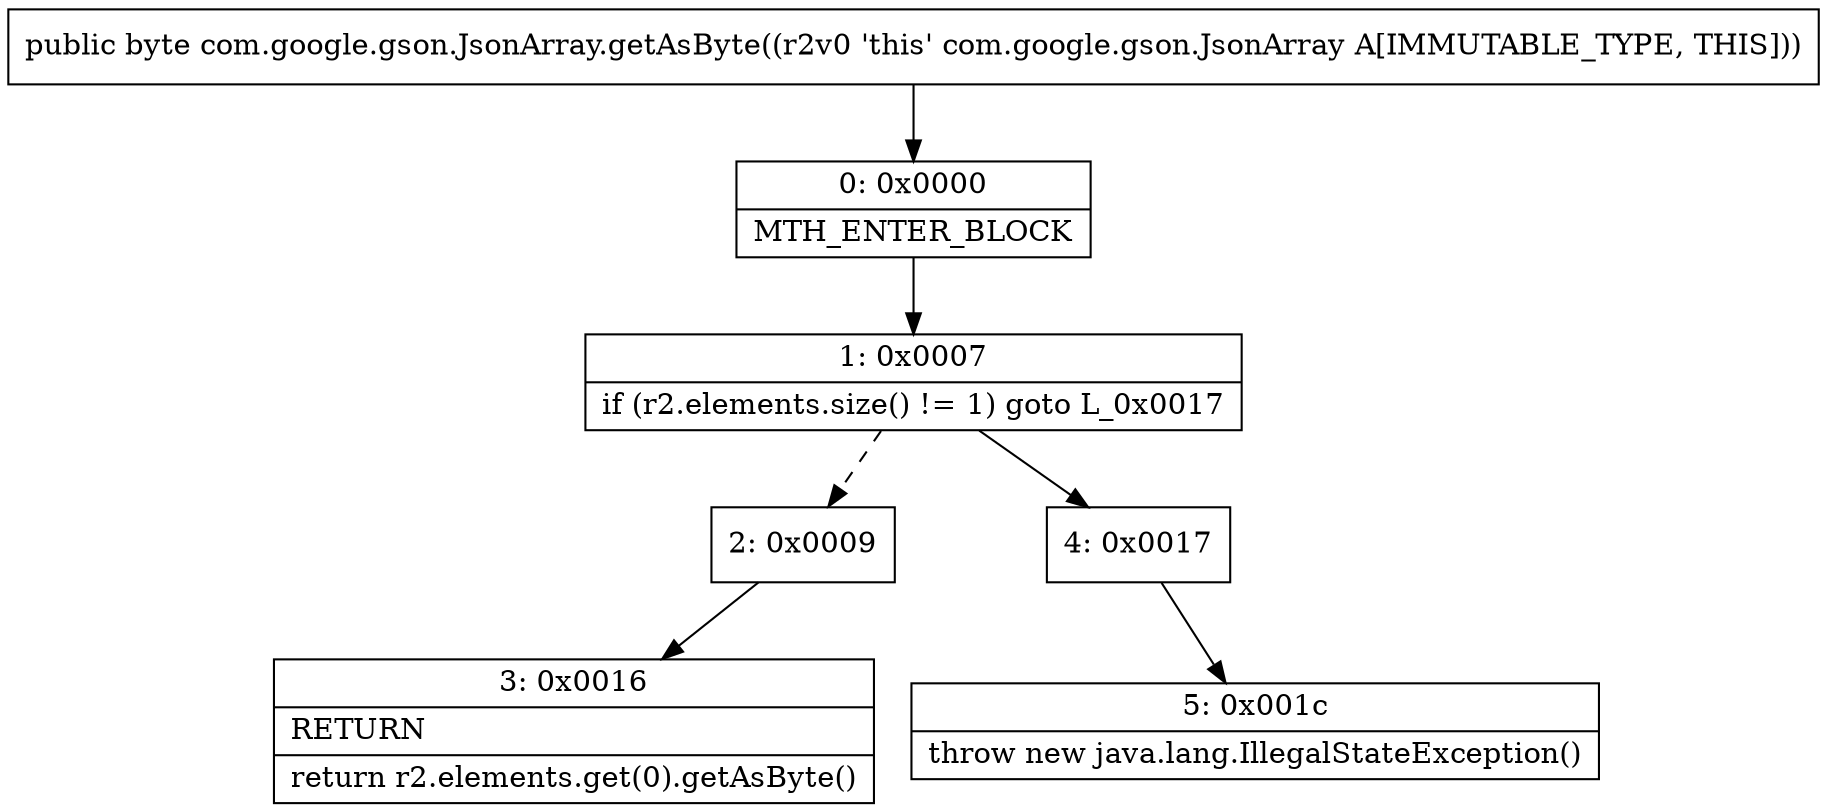 digraph "CFG forcom.google.gson.JsonArray.getAsByte()B" {
Node_0 [shape=record,label="{0\:\ 0x0000|MTH_ENTER_BLOCK\l}"];
Node_1 [shape=record,label="{1\:\ 0x0007|if (r2.elements.size() != 1) goto L_0x0017\l}"];
Node_2 [shape=record,label="{2\:\ 0x0009}"];
Node_3 [shape=record,label="{3\:\ 0x0016|RETURN\l|return r2.elements.get(0).getAsByte()\l}"];
Node_4 [shape=record,label="{4\:\ 0x0017}"];
Node_5 [shape=record,label="{5\:\ 0x001c|throw new java.lang.IllegalStateException()\l}"];
MethodNode[shape=record,label="{public byte com.google.gson.JsonArray.getAsByte((r2v0 'this' com.google.gson.JsonArray A[IMMUTABLE_TYPE, THIS])) }"];
MethodNode -> Node_0;
Node_0 -> Node_1;
Node_1 -> Node_2[style=dashed];
Node_1 -> Node_4;
Node_2 -> Node_3;
Node_4 -> Node_5;
}

